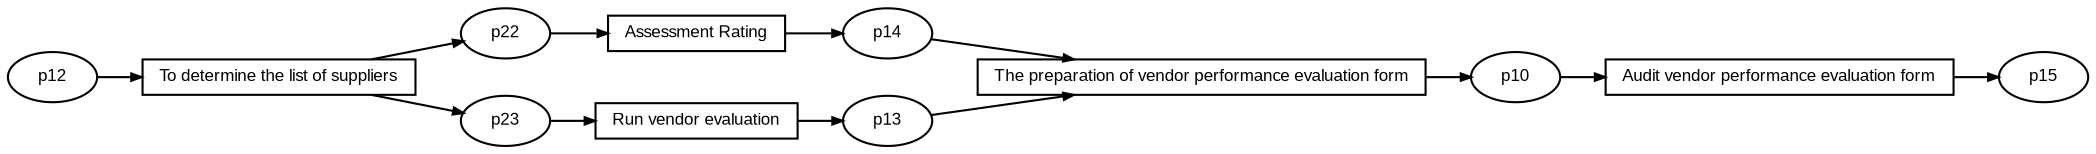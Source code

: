 digraph G {ranksep=".3"; fontsize="8"; remincross=true; margin="0.0,0.0"; fontname="Arial";rankdir="LR"; 
edge [arrowsize="0.5"];
node [height=".2",width=".2",fontname="Arial",fontsize="8"];
t0 [shape="box",label="Run vendor evaluation"];
t1 [shape="box",label="Audit vendor performance evaluation form"];
t2 [shape="box",label="Assessment Rating"];
t3 [shape="box",label="The preparation of vendor performance evaluation form"];
t4 [shape="box",label="To determine the list of suppliers"];
p0 [shape="oval",label="p22"];
p1 [shape="oval",label="p14"];
p2 [shape="oval",label="p10"];
p3 [shape="oval",label="p13"];
p4 [shape="oval",label="p23"];
p5 [shape="oval",label="p15"];
p6 [shape="oval",label="p12"];
p6 -> t4[label=""];
p2 -> t1[label=""];
t4 -> p4[label=""];
t4 -> p0[label=""];
p4 -> t0[label=""];
p1 -> t3[label=""];
p3 -> t3[label=""];
p0 -> t2[label=""];
t1 -> p5[label=""];
t0 -> p3[label=""];
t2 -> p1[label=""];
t3 -> p2[label=""];
}
